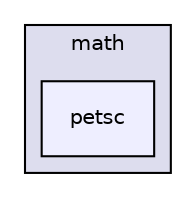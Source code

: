 digraph "petsc" {
  compound=true
  node [ fontsize="10", fontname="Helvetica"];
  edge [ labelfontsize="10", labelfontname="Helvetica"];
  subgraph clusterdir_6ee594e8c762857d4df989208dc07ca5 {
    graph [ bgcolor="#ddddee", pencolor="black", label="math" fontname="Helvetica", fontsize="10", URL="dir_6ee594e8c762857d4df989208dc07ca5.html"]
  dir_598b5a059462fb5f1b56f492dadcfa0d [shape=box, label="petsc", style="filled", fillcolor="#eeeeff", pencolor="black", URL="dir_598b5a059462fb5f1b56f492dadcfa0d.html"];
  }
}
